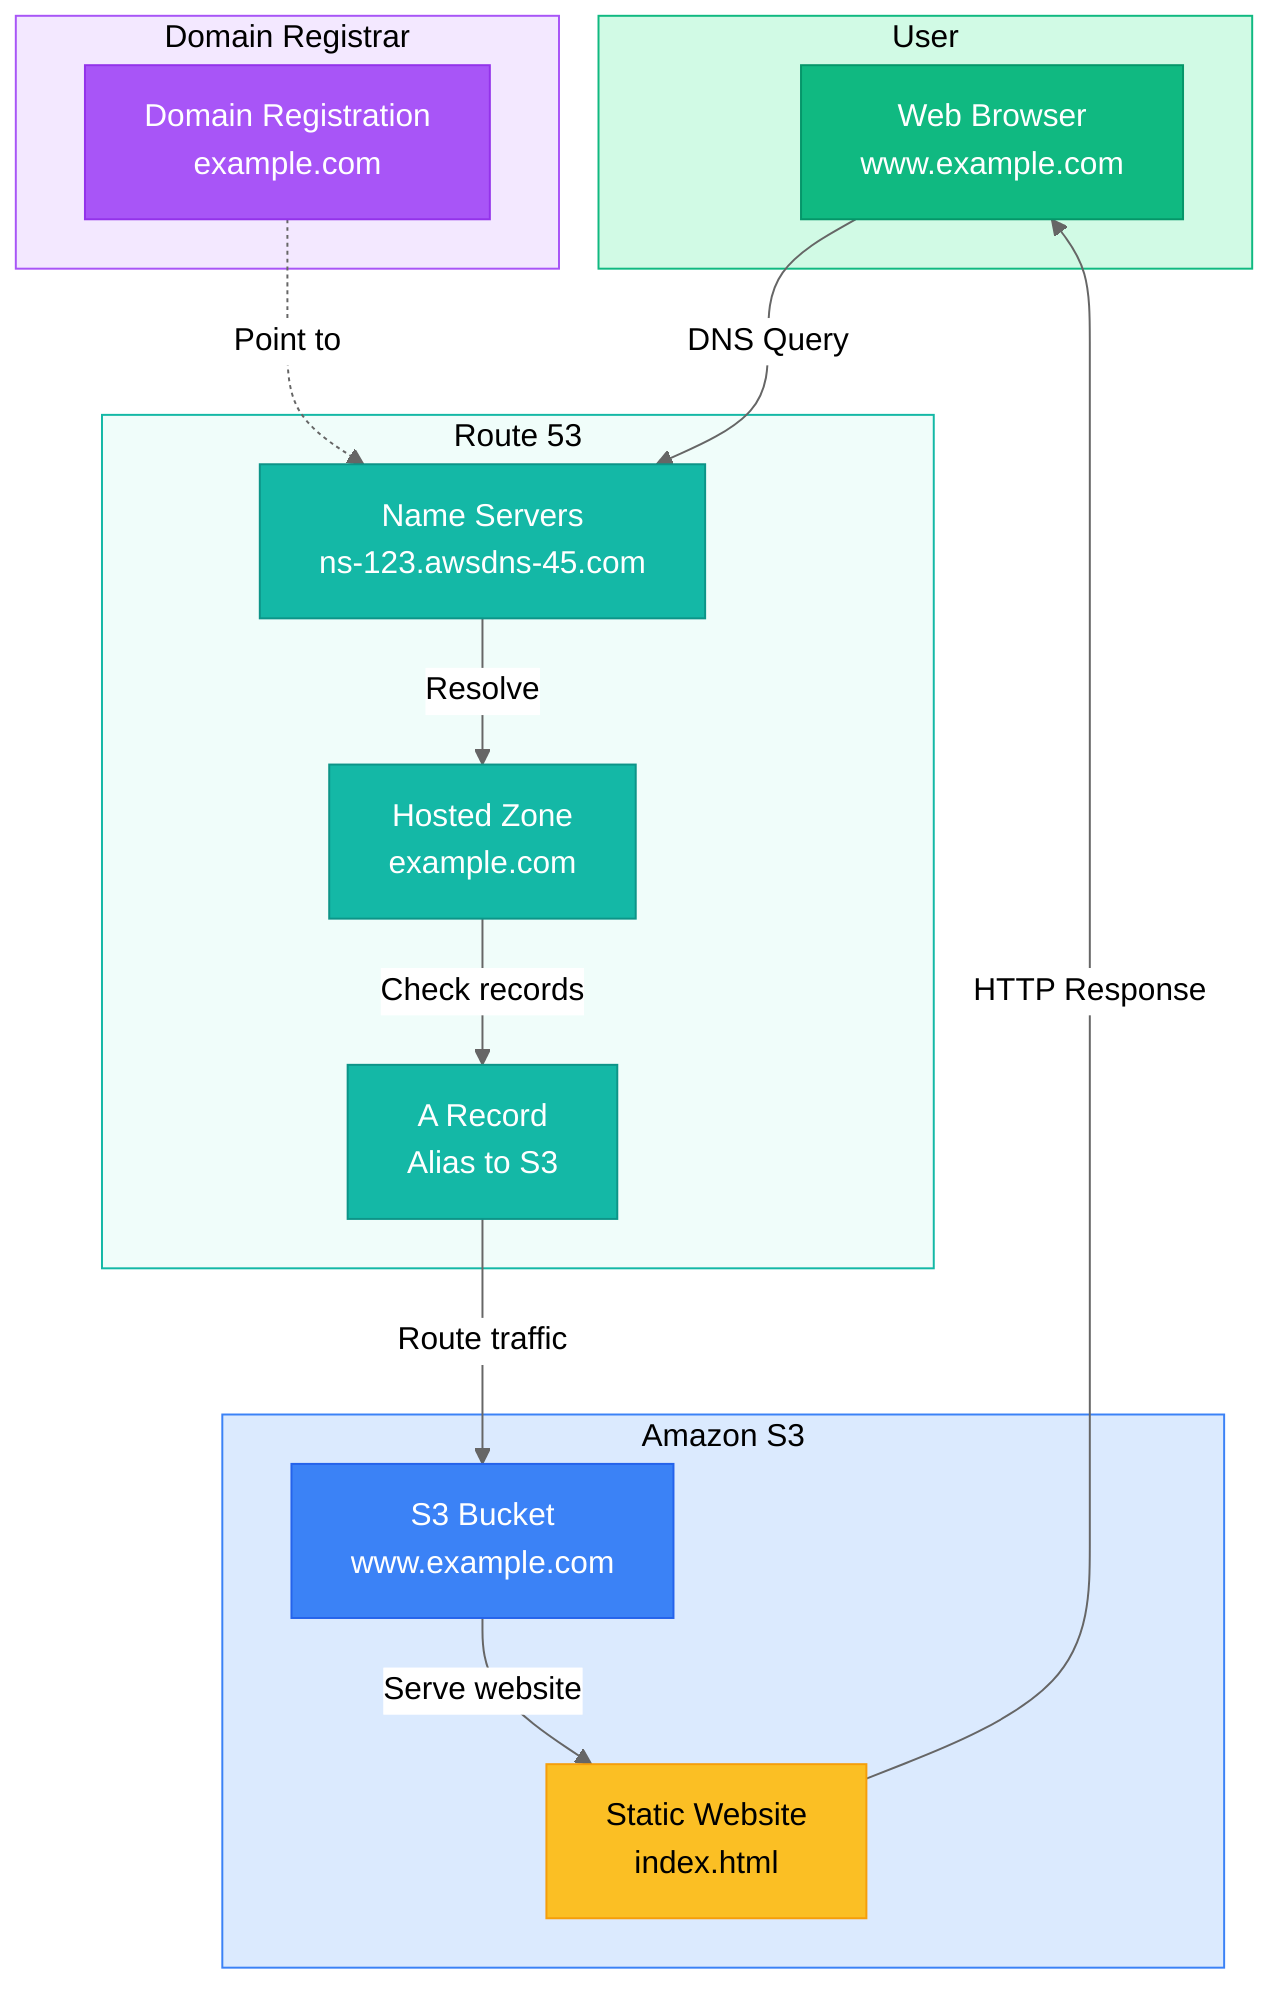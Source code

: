 %%{init: {'theme':'base', 'themeVariables': { 'primaryColor':'#fff','primaryTextColor':'#000','primaryBorderColor':'#14B8A6','lineColor':'#666'}}}%%
flowchart TB
    subgraph User["User"]
        A[Web Browser<br/>www.example.com]
    end
    
    subgraph Route53["Route 53"]
        B[Hosted Zone<br/>example.com]
        C[A Record<br/>Alias to S3]
        D[Name Servers<br/>ns-123.awsdns-45.com]
    end
    
    subgraph S3["Amazon S3"]
        E[S3 Bucket<br/>www.example.com]
        F[Static Website<br/>index.html]
    end
    
    subgraph Domain["Domain Registrar"]
        G[Domain Registration<br/>example.com]
    end
    
    A -->|"DNS Query"| D
    D -->|"Resolve"| B
    B -->|"Check records"| C
    C -->|"Route traffic"| E
    E -->|"Serve website"| F
    F -->|"HTTP Response"| A
    G -.->|"Point to"| D
    
    style A fill:#10B981,stroke:#059669,color:#fff
    style B fill:#14B8A6,stroke:#0D9488,color:#fff
    style C fill:#14B8A6,stroke:#0D9488,color:#fff
    style D fill:#14B8A6,stroke:#0D9488,color:#fff
    style E fill:#3B82F6,stroke:#2563EB,color:#fff
    style F fill:#FBBF24,stroke:#F59E0B,color:#000
    style G fill:#A855F7,stroke:#9333EA,color:#fff
    style User fill:#D1FAE5,stroke:#10B981
    style Route53 fill:#F0FDFA,stroke:#14B8A6
    style S3 fill:#DBEAFE,stroke:#3B82F6
    style Domain fill:#F3E8FF,stroke:#A855F7